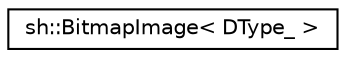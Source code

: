 digraph "Graphical Class Hierarchy"
{
 // LATEX_PDF_SIZE
  edge [fontname="Helvetica",fontsize="10",labelfontname="Helvetica",labelfontsize="10"];
  node [fontname="Helvetica",fontsize="10",shape=record];
  rankdir="LR";
  Node0 [label="sh::BitmapImage\< DType_ \>",height=0.2,width=0.4,color="black", fillcolor="white", style="filled",URL="$classsh_1_1_bitmap_image.html",tooltip="Basic abstraction for images."];
}
